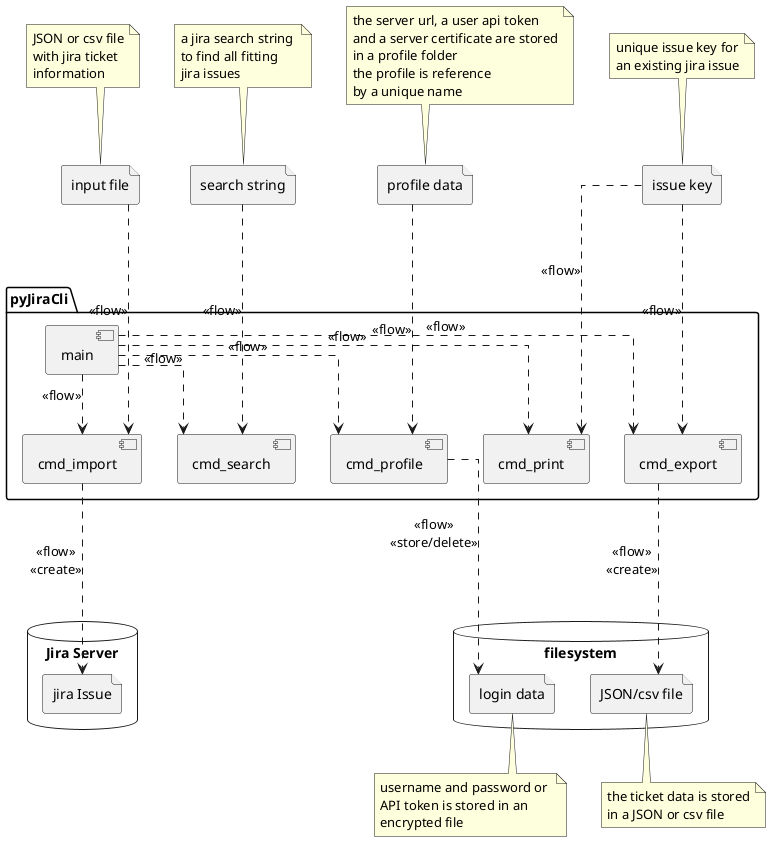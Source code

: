 @startuml pyJiraCli_components
top to bottom direction
skinparam Linetype ortho

file "issue key" as key
file "input file" as i_file
file "search string" as filter
file "profile data" as input_profile

package "pyJiraCli"{
    [main] as main

    [cmd_import] as import
    [cmd_export] as export
    [cmd_profile]  as profile
    [cmd_print]  as print
    [cmd_search] as search
}

key .down...> export        : <<flow>>
key .down...> print         : <<flow>>
input_profile .down...> profile : <<flow>>
filter .down...> search     : <<flow>>
i_file .down...> import     : <<flow>>

database "Jira Server"{
file "jira Issue" as jira_issue
}


database filesystem {
file "login data" as log_data
file "JSON/csv file" as file
}

main .down.> import : <<flow>>
main .down.> export : <<flow>>
main .down.> profile  : <<flow>>
main .down.> print  : <<flow>>
main .down.> search : <<flow>>

profile ...down.> log_data    : <<flow>>\n<<store/delete>>    
export ...down.> file       : <<flow>>\n<<create>>
import ....> jira_issue : <<flow>>\n<<create>>

' notes '
note bottom of log_data
    username and password or 
    API token is stored in an
    encrypted file
end note

note bottom of file
    the ticket data is stored
    in a JSON or csv file
end note

note top of key
    unique issue key for
    an existing jira issue
end note

note top of input_profile
    the server url, a user api token
    and a server certificate are stored
    in a profile folder
    the profile is reference
    by a unique name
end note

note top of filter
    a jira search string 
    to find all fitting
    jira issues
end note

note top of i_file
    JSON or csv file
    with jira ticket
    information
end note

@endumlsss